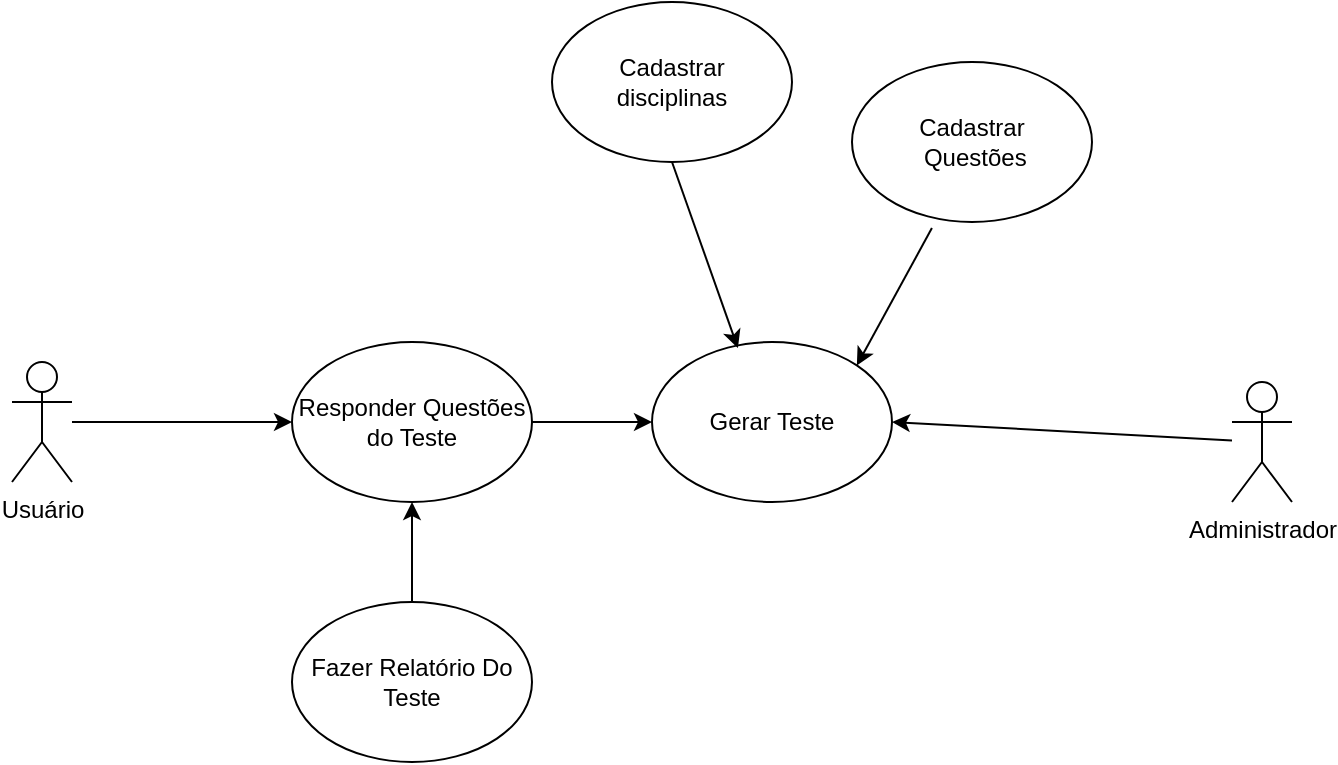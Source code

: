 <mxfile version="21.1.7" type="github">
  <diagram name="Página-1" id="ZUgWmiY-DHRghAnXG5Ju">
    <mxGraphModel dx="880" dy="1653" grid="1" gridSize="10" guides="1" tooltips="1" connect="1" arrows="1" fold="1" page="1" pageScale="1" pageWidth="827" pageHeight="1169" math="0" shadow="0">
      <root>
        <mxCell id="0" />
        <mxCell id="1" parent="0" />
        <mxCell id="Q9_l1EO83hs2iSmNuz1i-9" value="" style="edgeStyle=orthogonalEdgeStyle;rounded=0;orthogonalLoop=1;jettySize=auto;html=1;" edge="1" parent="1" source="Q9_l1EO83hs2iSmNuz1i-1" target="Q9_l1EO83hs2iSmNuz1i-7">
          <mxGeometry relative="1" as="geometry" />
        </mxCell>
        <mxCell id="Q9_l1EO83hs2iSmNuz1i-1" value="Usuário" style="shape=umlActor;verticalLabelPosition=bottom;verticalAlign=top;html=1;outlineConnect=0;" vertex="1" parent="1">
          <mxGeometry x="110" y="150" width="30" height="60" as="geometry" />
        </mxCell>
        <mxCell id="Q9_l1EO83hs2iSmNuz1i-2" value="Administrador" style="shape=umlActor;verticalLabelPosition=bottom;verticalAlign=top;html=1;outlineConnect=0;" vertex="1" parent="1">
          <mxGeometry x="720" y="160" width="30" height="60" as="geometry" />
        </mxCell>
        <mxCell id="Q9_l1EO83hs2iSmNuz1i-3" value="Cadastrar &lt;br&gt;disciplinas" style="ellipse;whiteSpace=wrap;html=1;" vertex="1" parent="1">
          <mxGeometry x="380" y="-30" width="120" height="80" as="geometry" />
        </mxCell>
        <mxCell id="Q9_l1EO83hs2iSmNuz1i-5" value="Gerar Teste" style="ellipse;whiteSpace=wrap;html=1;" vertex="1" parent="1">
          <mxGeometry x="430" y="140" width="120" height="80" as="geometry" />
        </mxCell>
        <mxCell id="Q9_l1EO83hs2iSmNuz1i-18" value="" style="edgeStyle=orthogonalEdgeStyle;rounded=0;orthogonalLoop=1;jettySize=auto;html=1;" edge="1" parent="1" source="Q9_l1EO83hs2iSmNuz1i-7" target="Q9_l1EO83hs2iSmNuz1i-5">
          <mxGeometry relative="1" as="geometry" />
        </mxCell>
        <mxCell id="Q9_l1EO83hs2iSmNuz1i-7" value="Responder Questões do Teste" style="ellipse;whiteSpace=wrap;html=1;" vertex="1" parent="1">
          <mxGeometry x="250" y="140" width="120" height="80" as="geometry" />
        </mxCell>
        <mxCell id="Q9_l1EO83hs2iSmNuz1i-14" value="" style="edgeStyle=orthogonalEdgeStyle;rounded=0;orthogonalLoop=1;jettySize=auto;html=1;" edge="1" parent="1" source="Q9_l1EO83hs2iSmNuz1i-13" target="Q9_l1EO83hs2iSmNuz1i-7">
          <mxGeometry relative="1" as="geometry" />
        </mxCell>
        <mxCell id="Q9_l1EO83hs2iSmNuz1i-13" value="Fazer Relatório Do Teste" style="ellipse;whiteSpace=wrap;html=1;" vertex="1" parent="1">
          <mxGeometry x="250" y="270" width="120" height="80" as="geometry" />
        </mxCell>
        <mxCell id="Q9_l1EO83hs2iSmNuz1i-15" value="Cadastrar&lt;br&gt;&amp;nbsp;Questões" style="ellipse;whiteSpace=wrap;html=1;" vertex="1" parent="1">
          <mxGeometry x="530" width="120" height="80" as="geometry" />
        </mxCell>
        <mxCell id="Q9_l1EO83hs2iSmNuz1i-16" value="" style="endArrow=classic;html=1;rounded=0;entryX=0.358;entryY=0.038;entryDx=0;entryDy=0;entryPerimeter=0;exitX=0.5;exitY=1;exitDx=0;exitDy=0;" edge="1" parent="1" source="Q9_l1EO83hs2iSmNuz1i-3" target="Q9_l1EO83hs2iSmNuz1i-5">
          <mxGeometry width="50" height="50" relative="1" as="geometry">
            <mxPoint x="400" y="160" as="sourcePoint" />
            <mxPoint x="450" y="110" as="targetPoint" />
          </mxGeometry>
        </mxCell>
        <mxCell id="Q9_l1EO83hs2iSmNuz1i-17" value="" style="endArrow=classic;html=1;rounded=0;exitX=0.333;exitY=1.038;exitDx=0;exitDy=0;exitPerimeter=0;entryX=1;entryY=0;entryDx=0;entryDy=0;" edge="1" parent="1" source="Q9_l1EO83hs2iSmNuz1i-15" target="Q9_l1EO83hs2iSmNuz1i-5">
          <mxGeometry width="50" height="50" relative="1" as="geometry">
            <mxPoint x="400" y="160" as="sourcePoint" />
            <mxPoint x="450" y="110" as="targetPoint" />
          </mxGeometry>
        </mxCell>
        <mxCell id="Q9_l1EO83hs2iSmNuz1i-19" value="" style="endArrow=classic;html=1;rounded=0;entryX=1;entryY=0.5;entryDx=0;entryDy=0;" edge="1" parent="1" source="Q9_l1EO83hs2iSmNuz1i-2" target="Q9_l1EO83hs2iSmNuz1i-5">
          <mxGeometry width="50" height="50" relative="1" as="geometry">
            <mxPoint x="390" y="190" as="sourcePoint" />
            <mxPoint x="440" y="140" as="targetPoint" />
          </mxGeometry>
        </mxCell>
      </root>
    </mxGraphModel>
  </diagram>
</mxfile>
